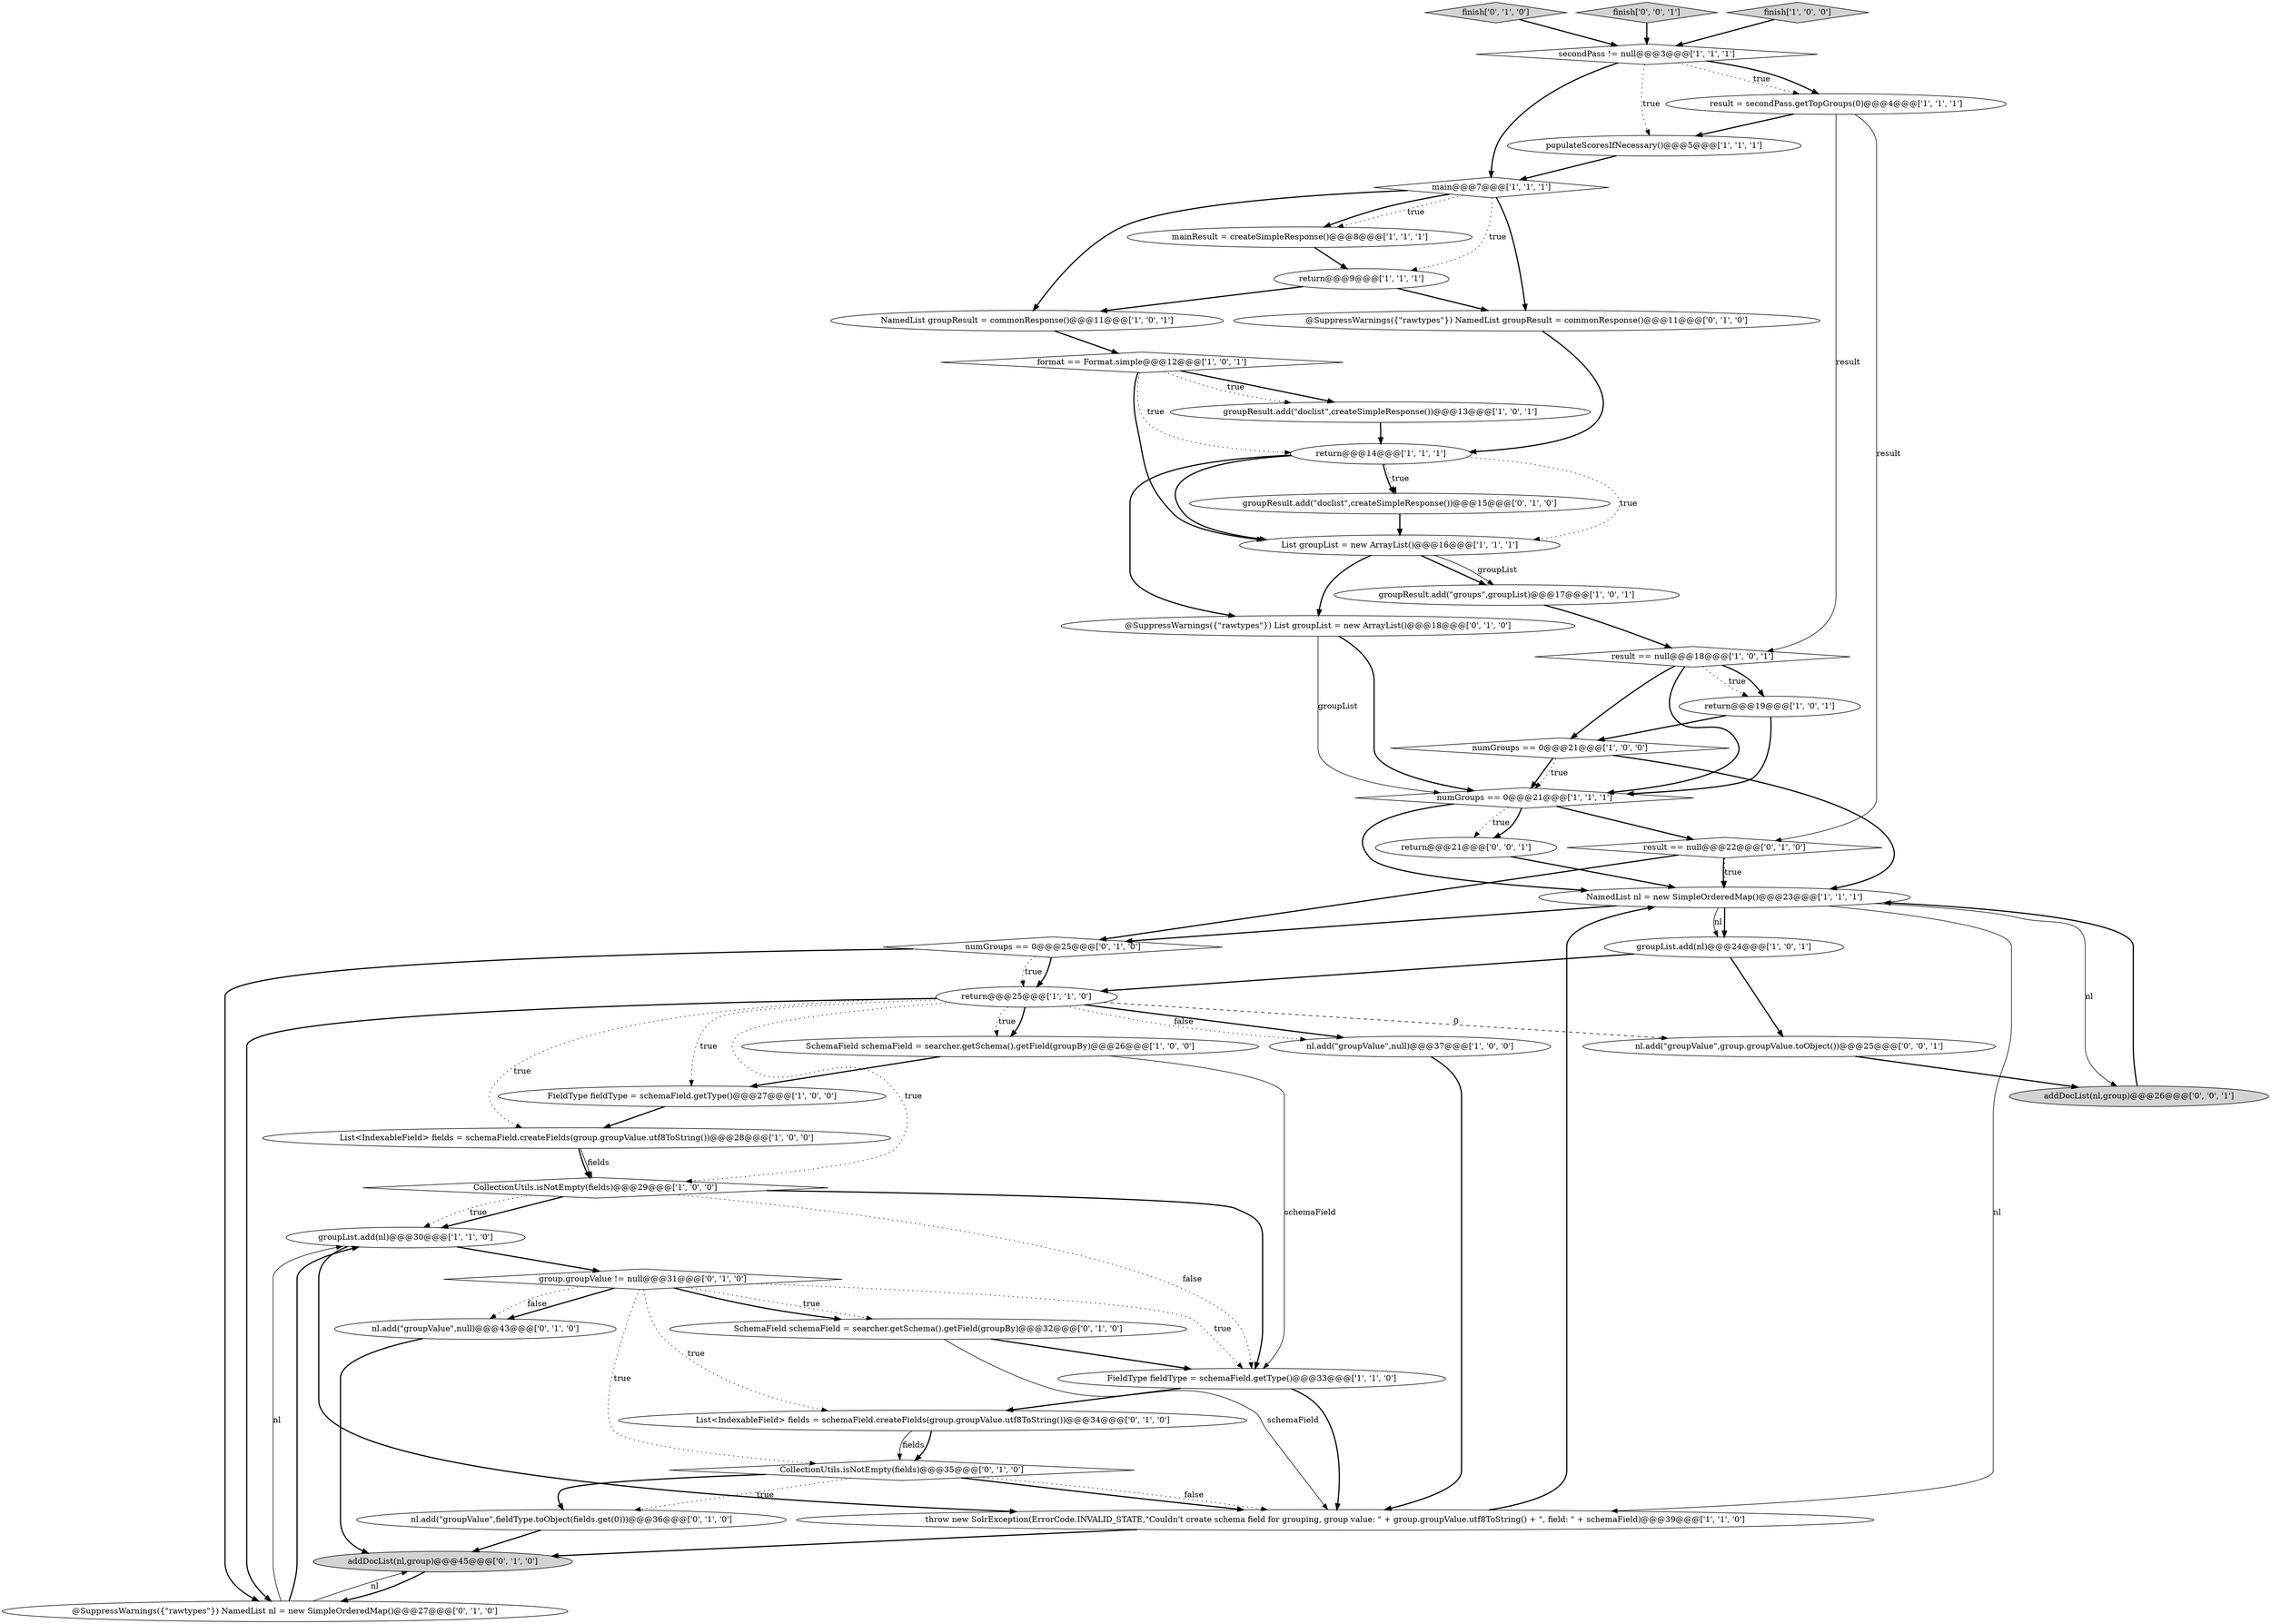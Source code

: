 digraph {
34 [style = filled, label = "finish['0', '1', '0']", fillcolor = lightgray, shape = diamond image = "AAA0AAABBB2BBB"];
45 [style = filled, label = "finish['0', '0', '1']", fillcolor = lightgray, shape = diamond image = "AAA0AAABBB3BBB"];
15 [style = filled, label = "List<IndexableField> fields = schemaField.createFields(group.groupValue.utf8ToString())@@@28@@@['1', '0', '0']", fillcolor = white, shape = ellipse image = "AAA0AAABBB1BBB"];
7 [style = filled, label = "groupResult.add(\"groups\",groupList)@@@17@@@['1', '0', '1']", fillcolor = white, shape = ellipse image = "AAA0AAABBB1BBB"];
32 [style = filled, label = "@SuppressWarnings({\"rawtypes\"}) NamedList nl = new SimpleOrderedMap()@@@27@@@['0', '1', '0']", fillcolor = white, shape = ellipse image = "AAA0AAABBB2BBB"];
6 [style = filled, label = "List groupList = new ArrayList()@@@16@@@['1', '1', '1']", fillcolor = white, shape = ellipse image = "AAA0AAABBB1BBB"];
19 [style = filled, label = "groupList.add(nl)@@@24@@@['1', '0', '1']", fillcolor = white, shape = ellipse image = "AAA0AAABBB1BBB"];
17 [style = filled, label = "return@@@14@@@['1', '1', '1']", fillcolor = white, shape = ellipse image = "AAA0AAABBB1BBB"];
39 [style = filled, label = "CollectionUtils.isNotEmpty(fields)@@@35@@@['0', '1', '0']", fillcolor = white, shape = diamond image = "AAA0AAABBB2BBB"];
40 [style = filled, label = "addDocList(nl,group)@@@45@@@['0', '1', '0']", fillcolor = lightgray, shape = ellipse image = "AAA0AAABBB2BBB"];
33 [style = filled, label = "nl.add(\"groupValue\",fieldType.toObject(fields.get(0)))@@@36@@@['0', '1', '0']", fillcolor = white, shape = ellipse image = "AAA0AAABBB2BBB"];
8 [style = filled, label = "NamedList groupResult = commonResponse()@@@11@@@['1', '0', '1']", fillcolor = white, shape = ellipse image = "AAA0AAABBB1BBB"];
26 [style = filled, label = "return@@@9@@@['1', '1', '1']", fillcolor = white, shape = ellipse image = "AAA0AAABBB1BBB"];
10 [style = filled, label = "NamedList nl = new SimpleOrderedMap()@@@23@@@['1', '1', '1']", fillcolor = white, shape = ellipse image = "AAA0AAABBB1BBB"];
24 [style = filled, label = "throw new SolrException(ErrorCode.INVALID_STATE,\"Couldn't create schema field for grouping, group value: \" + group.groupValue.utf8ToString() + \", field: \" + schemaField)@@@39@@@['1', '1', '0']", fillcolor = white, shape = ellipse image = "AAA0AAABBB1BBB"];
30 [style = filled, label = "SchemaField schemaField = searcher.getSchema().getField(groupBy)@@@32@@@['0', '1', '0']", fillcolor = white, shape = ellipse image = "AAA0AAABBB2BBB"];
23 [style = filled, label = "numGroups == 0@@@21@@@['1', '1', '1']", fillcolor = white, shape = diamond image = "AAA0AAABBB1BBB"];
1 [style = filled, label = "CollectionUtils.isNotEmpty(fields)@@@29@@@['1', '0', '0']", fillcolor = white, shape = diamond image = "AAA0AAABBB1BBB"];
29 [style = filled, label = "numGroups == 0@@@25@@@['0', '1', '0']", fillcolor = white, shape = diamond image = "AAA0AAABBB2BBB"];
37 [style = filled, label = "groupResult.add(\"doclist\",createSimpleResponse())@@@15@@@['0', '1', '0']", fillcolor = white, shape = ellipse image = "AAA0AAABBB2BBB"];
42 [style = filled, label = "nl.add(\"groupValue\",group.groupValue.toObject())@@@25@@@['0', '0', '1']", fillcolor = white, shape = ellipse image = "AAA0AAABBB3BBB"];
20 [style = filled, label = "secondPass != null@@@3@@@['1', '1', '1']", fillcolor = white, shape = diamond image = "AAA0AAABBB1BBB"];
2 [style = filled, label = "mainResult = createSimpleResponse()@@@8@@@['1', '1', '1']", fillcolor = white, shape = ellipse image = "AAA0AAABBB1BBB"];
14 [style = filled, label = "groupResult.add(\"doclist\",createSimpleResponse())@@@13@@@['1', '0', '1']", fillcolor = white, shape = ellipse image = "AAA0AAABBB1BBB"];
5 [style = filled, label = "finish['1', '0', '0']", fillcolor = lightgray, shape = diamond image = "AAA0AAABBB1BBB"];
18 [style = filled, label = "nl.add(\"groupValue\",null)@@@37@@@['1', '0', '0']", fillcolor = white, shape = ellipse image = "AAA0AAABBB1BBB"];
27 [style = filled, label = "FieldType fieldType = schemaField.getType()@@@27@@@['1', '0', '0']", fillcolor = white, shape = ellipse image = "AAA0AAABBB1BBB"];
22 [style = filled, label = "result = secondPass.getTopGroups(0)@@@4@@@['1', '1', '1']", fillcolor = white, shape = ellipse image = "AAA0AAABBB1BBB"];
4 [style = filled, label = "format == Format.simple@@@12@@@['1', '0', '1']", fillcolor = white, shape = diamond image = "AAA0AAABBB1BBB"];
9 [style = filled, label = "SchemaField schemaField = searcher.getSchema().getField(groupBy)@@@26@@@['1', '0', '0']", fillcolor = white, shape = ellipse image = "AAA0AAABBB1BBB"];
16 [style = filled, label = "groupList.add(nl)@@@30@@@['1', '1', '0']", fillcolor = white, shape = ellipse image = "AAA0AAABBB1BBB"];
12 [style = filled, label = "populateScoresIfNecessary()@@@5@@@['1', '1', '1']", fillcolor = white, shape = ellipse image = "AAA0AAABBB1BBB"];
35 [style = filled, label = "@SuppressWarnings({\"rawtypes\"}) NamedList groupResult = commonResponse()@@@11@@@['0', '1', '0']", fillcolor = white, shape = ellipse image = "AAA0AAABBB2BBB"];
36 [style = filled, label = "nl.add(\"groupValue\",null)@@@43@@@['0', '1', '0']", fillcolor = white, shape = ellipse image = "AAA0AAABBB2BBB"];
28 [style = filled, label = "group.groupValue != null@@@31@@@['0', '1', '0']", fillcolor = white, shape = diamond image = "AAA0AAABBB2BBB"];
43 [style = filled, label = "return@@@21@@@['0', '0', '1']", fillcolor = white, shape = ellipse image = "AAA0AAABBB3BBB"];
13 [style = filled, label = "main@@@7@@@['1', '1', '1']", fillcolor = white, shape = diamond image = "AAA0AAABBB1BBB"];
11 [style = filled, label = "return@@@25@@@['1', '1', '0']", fillcolor = white, shape = ellipse image = "AAA0AAABBB1BBB"];
21 [style = filled, label = "numGroups == 0@@@21@@@['1', '0', '0']", fillcolor = white, shape = diamond image = "AAA0AAABBB1BBB"];
44 [style = filled, label = "addDocList(nl,group)@@@26@@@['0', '0', '1']", fillcolor = lightgray, shape = ellipse image = "AAA0AAABBB3BBB"];
41 [style = filled, label = "List<IndexableField> fields = schemaField.createFields(group.groupValue.utf8ToString())@@@34@@@['0', '1', '0']", fillcolor = white, shape = ellipse image = "AAA0AAABBB2BBB"];
25 [style = filled, label = "return@@@19@@@['1', '0', '1']", fillcolor = white, shape = ellipse image = "AAA0AAABBB1BBB"];
3 [style = filled, label = "FieldType fieldType = schemaField.getType()@@@33@@@['1', '1', '0']", fillcolor = white, shape = ellipse image = "AAA0AAABBB1BBB"];
0 [style = filled, label = "result == null@@@18@@@['1', '0', '1']", fillcolor = white, shape = diamond image = "AAA0AAABBB1BBB"];
38 [style = filled, label = "result == null@@@22@@@['0', '1', '0']", fillcolor = white, shape = diamond image = "AAA0AAABBB2BBB"];
31 [style = filled, label = "@SuppressWarnings({\"rawtypes\"}) List groupList = new ArrayList()@@@18@@@['0', '1', '0']", fillcolor = white, shape = ellipse image = "AAA0AAABBB2BBB"];
21->10 [style = bold, label=""];
2->26 [style = bold, label=""];
34->20 [style = bold, label=""];
3->24 [style = bold, label=""];
5->20 [style = bold, label=""];
17->6 [style = dotted, label="true"];
11->1 [style = dotted, label="true"];
10->19 [style = bold, label=""];
41->39 [style = solid, label="fields"];
14->17 [style = bold, label=""];
19->11 [style = bold, label=""];
39->24 [style = bold, label=""];
11->9 [style = bold, label=""];
0->25 [style = dotted, label="true"];
27->15 [style = bold, label=""];
28->30 [style = dotted, label="true"];
42->44 [style = bold, label=""];
0->25 [style = bold, label=""];
21->23 [style = dotted, label="true"];
10->44 [style = solid, label="nl"];
26->35 [style = bold, label=""];
8->4 [style = bold, label=""];
11->15 [style = dotted, label="true"];
4->17 [style = dotted, label="true"];
25->21 [style = bold, label=""];
24->10 [style = bold, label=""];
19->42 [style = bold, label=""];
28->36 [style = bold, label=""];
28->30 [style = bold, label=""];
23->43 [style = dotted, label="true"];
7->0 [style = bold, label=""];
0->21 [style = bold, label=""];
24->40 [style = bold, label=""];
17->37 [style = bold, label=""];
11->18 [style = bold, label=""];
0->23 [style = bold, label=""];
1->16 [style = bold, label=""];
29->32 [style = bold, label=""];
35->17 [style = bold, label=""];
28->36 [style = dotted, label="false"];
23->10 [style = bold, label=""];
43->10 [style = bold, label=""];
11->42 [style = dashed, label="0"];
20->22 [style = dotted, label="true"];
6->7 [style = bold, label=""];
28->41 [style = dotted, label="true"];
29->11 [style = bold, label=""];
21->23 [style = bold, label=""];
38->10 [style = dotted, label="true"];
4->14 [style = bold, label=""];
18->24 [style = bold, label=""];
36->40 [style = bold, label=""];
20->13 [style = bold, label=""];
11->18 [style = dotted, label="false"];
17->6 [style = bold, label=""];
13->26 [style = dotted, label="true"];
28->3 [style = dotted, label="true"];
16->24 [style = bold, label=""];
39->24 [style = dotted, label="false"];
23->43 [style = bold, label=""];
1->3 [style = bold, label=""];
11->9 [style = dotted, label="true"];
26->8 [style = bold, label=""];
11->32 [style = bold, label=""];
30->24 [style = solid, label="schemaField"];
45->20 [style = bold, label=""];
32->16 [style = bold, label=""];
39->33 [style = bold, label=""];
9->27 [style = bold, label=""];
13->2 [style = dotted, label="true"];
12->13 [style = bold, label=""];
11->27 [style = dotted, label="true"];
22->0 [style = solid, label="result"];
30->3 [style = bold, label=""];
10->24 [style = solid, label="nl"];
3->41 [style = bold, label=""];
40->32 [style = bold, label=""];
1->16 [style = dotted, label="true"];
15->1 [style = solid, label="fields"];
6->7 [style = solid, label="groupList"];
17->37 [style = dotted, label="true"];
29->11 [style = dotted, label="true"];
13->2 [style = bold, label=""];
15->1 [style = bold, label=""];
1->3 [style = dotted, label="false"];
22->38 [style = solid, label="result"];
31->23 [style = bold, label=""];
9->3 [style = solid, label="schemaField"];
4->6 [style = bold, label=""];
38->10 [style = bold, label=""];
25->23 [style = bold, label=""];
17->31 [style = bold, label=""];
38->29 [style = bold, label=""];
31->23 [style = solid, label="groupList"];
44->10 [style = bold, label=""];
4->14 [style = dotted, label="true"];
37->6 [style = bold, label=""];
32->16 [style = solid, label="nl"];
32->40 [style = solid, label="nl"];
10->19 [style = solid, label="nl"];
20->22 [style = bold, label=""];
6->31 [style = bold, label=""];
33->40 [style = bold, label=""];
16->28 [style = bold, label=""];
10->29 [style = bold, label=""];
22->12 [style = bold, label=""];
23->38 [style = bold, label=""];
20->12 [style = dotted, label="true"];
13->8 [style = bold, label=""];
41->39 [style = bold, label=""];
28->39 [style = dotted, label="true"];
13->35 [style = bold, label=""];
39->33 [style = dotted, label="true"];
}
